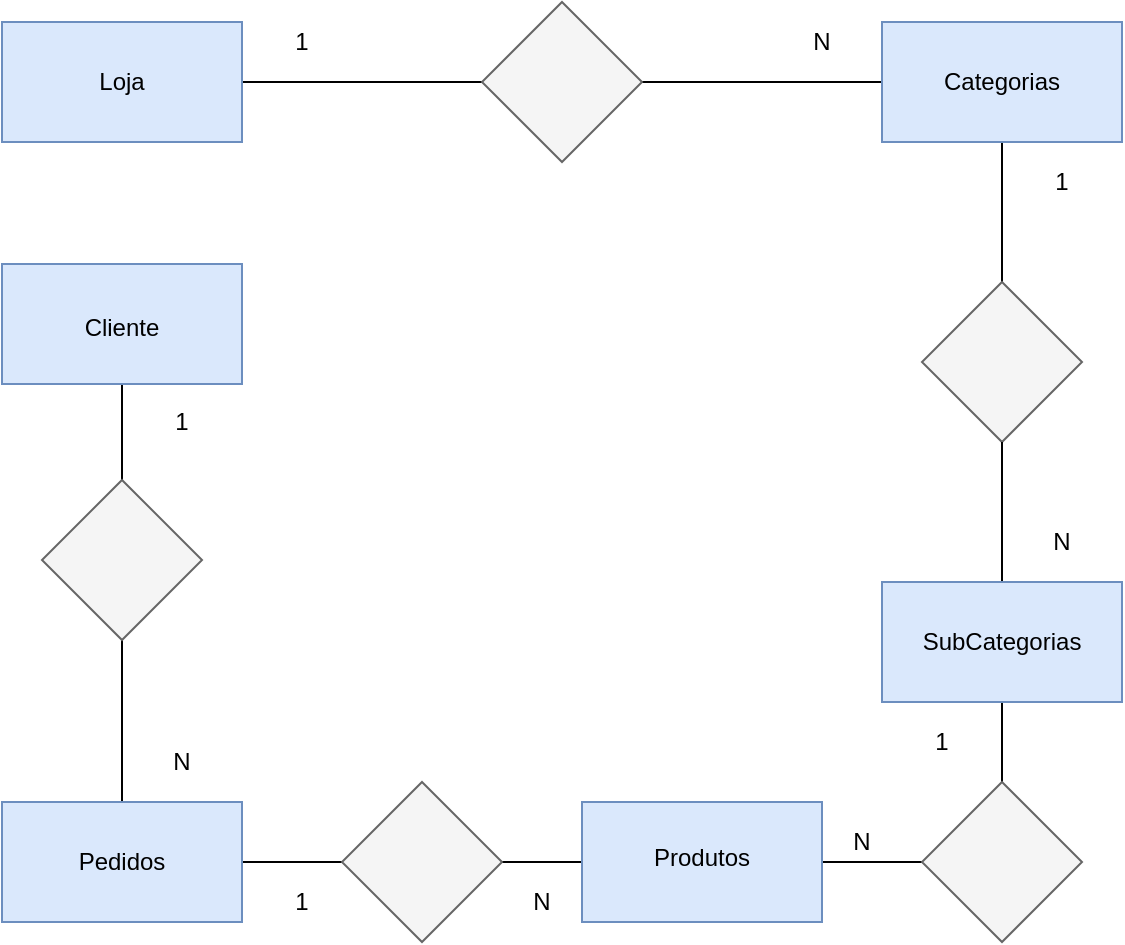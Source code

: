 <mxfile version="10.9.5" type="device"><diagram id="_zTHLPAA4YNBKC8GFrNE" name="Página-1"><mxGraphModel dx="926" dy="628" grid="1" gridSize="10" guides="1" tooltips="1" connect="1" arrows="1" fold="1" page="1" pageScale="1" pageWidth="827" pageHeight="1169" math="0" shadow="0"><root><mxCell id="0"/><mxCell id="1" parent="0"/><mxCell id="_nb3lHNs1chvNIpo-82W-10" style="edgeStyle=orthogonalEdgeStyle;rounded=0;orthogonalLoop=1;jettySize=auto;html=1;endArrow=none;endFill=0;" edge="1" parent="1" source="_nb3lHNs1chvNIpo-82W-1" target="_nb3lHNs1chvNIpo-82W-9"><mxGeometry relative="1" as="geometry"/></mxCell><mxCell id="_nb3lHNs1chvNIpo-82W-1" value="" style="rounded=0;whiteSpace=wrap;html=1;fillColor=#dae8fc;strokeColor=#6c8ebf;" vertex="1" parent="1"><mxGeometry x="80" y="390" width="120" height="60" as="geometry"/></mxCell><mxCell id="_nb3lHNs1chvNIpo-82W-2" value="Loja" style="text;html=1;strokeColor=none;fillColor=none;align=center;verticalAlign=middle;whiteSpace=wrap;rounded=0;" vertex="1" parent="1"><mxGeometry x="120" y="410" width="40" height="20" as="geometry"/></mxCell><mxCell id="_nb3lHNs1chvNIpo-82W-11" style="edgeStyle=orthogonalEdgeStyle;rounded=0;orthogonalLoop=1;jettySize=auto;html=1;endArrow=none;endFill=0;" edge="1" parent="1" source="_nb3lHNs1chvNIpo-82W-8"><mxGeometry relative="1" as="geometry"><mxPoint x="450" y="420" as="targetPoint"/></mxGeometry></mxCell><mxCell id="_nb3lHNs1chvNIpo-82W-17" style="edgeStyle=orthogonalEdgeStyle;rounded=0;orthogonalLoop=1;jettySize=auto;html=1;entryX=0.5;entryY=0;entryDx=0;entryDy=0;endArrow=none;endFill=0;" edge="1" parent="1" source="_nb3lHNs1chvNIpo-82W-8" target="_nb3lHNs1chvNIpo-82W-16"><mxGeometry relative="1" as="geometry"/></mxCell><mxCell id="_nb3lHNs1chvNIpo-82W-8" value="" style="rounded=0;whiteSpace=wrap;html=1;fillColor=#dae8fc;strokeColor=#6c8ebf;" vertex="1" parent="1"><mxGeometry x="520" y="390" width="120" height="60" as="geometry"/></mxCell><mxCell id="_nb3lHNs1chvNIpo-82W-13" style="edgeStyle=orthogonalEdgeStyle;rounded=0;orthogonalLoop=1;jettySize=auto;html=1;endArrow=none;endFill=0;" edge="1" parent="1" source="_nb3lHNs1chvNIpo-82W-9"><mxGeometry relative="1" as="geometry"><mxPoint x="470" y="420" as="targetPoint"/></mxGeometry></mxCell><mxCell id="_nb3lHNs1chvNIpo-82W-9" value="" style="rhombus;whiteSpace=wrap;html=1;fillColor=#f5f5f5;strokeColor=#666666;fontColor=#333333;" vertex="1" parent="1"><mxGeometry x="320" y="380" width="80" height="80" as="geometry"/></mxCell><mxCell id="_nb3lHNs1chvNIpo-82W-12" value="Categorias" style="text;html=1;strokeColor=none;fillColor=none;align=center;verticalAlign=middle;whiteSpace=wrap;rounded=0;" vertex="1" parent="1"><mxGeometry x="560" y="410" width="40" height="20" as="geometry"/></mxCell><mxCell id="_nb3lHNs1chvNIpo-82W-14" value="1" style="text;html=1;strokeColor=none;fillColor=none;align=center;verticalAlign=middle;whiteSpace=wrap;rounded=0;" vertex="1" parent="1"><mxGeometry x="210" y="390" width="40" height="20" as="geometry"/></mxCell><mxCell id="_nb3lHNs1chvNIpo-82W-15" value="N" style="text;html=1;strokeColor=none;fillColor=none;align=center;verticalAlign=middle;whiteSpace=wrap;rounded=0;" vertex="1" parent="1"><mxGeometry x="470" y="390" width="40" height="20" as="geometry"/></mxCell><mxCell id="_nb3lHNs1chvNIpo-82W-16" value="" style="rhombus;whiteSpace=wrap;html=1;fillColor=#f5f5f5;strokeColor=#666666;fontColor=#333333;" vertex="1" parent="1"><mxGeometry x="540" y="520" width="80" height="80" as="geometry"/></mxCell><mxCell id="_nb3lHNs1chvNIpo-82W-19" style="edgeStyle=orthogonalEdgeStyle;rounded=0;orthogonalLoop=1;jettySize=auto;html=1;entryX=0.5;entryY=1;entryDx=0;entryDy=0;endArrow=none;endFill=0;" edge="1" parent="1" source="_nb3lHNs1chvNIpo-82W-18" target="_nb3lHNs1chvNIpo-82W-16"><mxGeometry relative="1" as="geometry"/></mxCell><mxCell id="_nb3lHNs1chvNIpo-82W-30" style="edgeStyle=orthogonalEdgeStyle;rounded=0;orthogonalLoop=1;jettySize=auto;html=1;endArrow=none;endFill=0;" edge="1" parent="1" source="_nb3lHNs1chvNIpo-82W-18"><mxGeometry relative="1" as="geometry"><mxPoint x="580" y="780" as="targetPoint"/></mxGeometry></mxCell><mxCell id="_nb3lHNs1chvNIpo-82W-18" value="" style="rounded=0;whiteSpace=wrap;html=1;fillColor=#dae8fc;strokeColor=#6c8ebf;" vertex="1" parent="1"><mxGeometry x="520" y="670" width="120" height="60" as="geometry"/></mxCell><mxCell id="_nb3lHNs1chvNIpo-82W-20" value="SubCategorias" style="text;html=1;strokeColor=none;fillColor=none;align=center;verticalAlign=middle;whiteSpace=wrap;rounded=0;" vertex="1" parent="1"><mxGeometry x="560" y="690" width="40" height="20" as="geometry"/></mxCell><mxCell id="_nb3lHNs1chvNIpo-82W-21" value="1" style="text;html=1;strokeColor=none;fillColor=none;align=center;verticalAlign=middle;whiteSpace=wrap;rounded=0;" vertex="1" parent="1"><mxGeometry x="590" y="460" width="40" height="20" as="geometry"/></mxCell><mxCell id="_nb3lHNs1chvNIpo-82W-22" value="N" style="text;html=1;strokeColor=none;fillColor=none;align=center;verticalAlign=middle;whiteSpace=wrap;rounded=0;" vertex="1" parent="1"><mxGeometry x="590" y="640" width="40" height="20" as="geometry"/></mxCell><mxCell id="_nb3lHNs1chvNIpo-82W-25" style="edgeStyle=orthogonalEdgeStyle;rounded=0;orthogonalLoop=1;jettySize=auto;html=1;endArrow=none;endFill=0;" edge="1" parent="1" source="_nb3lHNs1chvNIpo-82W-23"><mxGeometry relative="1" as="geometry"><mxPoint x="140" y="619" as="targetPoint"/></mxGeometry></mxCell><mxCell id="_nb3lHNs1chvNIpo-82W-23" value="" style="rounded=0;whiteSpace=wrap;html=1;fillColor=#dae8fc;strokeColor=#6c8ebf;" vertex="1" parent="1"><mxGeometry x="80" y="511" width="120" height="60" as="geometry"/></mxCell><mxCell id="_nb3lHNs1chvNIpo-82W-24" value="Cliente" style="text;html=1;strokeColor=none;fillColor=none;align=center;verticalAlign=middle;whiteSpace=wrap;rounded=0;" vertex="1" parent="1"><mxGeometry x="120" y="533" width="40" height="20" as="geometry"/></mxCell><mxCell id="_nb3lHNs1chvNIpo-82W-28" style="edgeStyle=orthogonalEdgeStyle;rounded=0;orthogonalLoop=1;jettySize=auto;html=1;entryX=0.5;entryY=0;entryDx=0;entryDy=0;endArrow=none;endFill=0;" edge="1" parent="1" source="_nb3lHNs1chvNIpo-82W-26" target="_nb3lHNs1chvNIpo-82W-27"><mxGeometry relative="1" as="geometry"/></mxCell><mxCell id="_nb3lHNs1chvNIpo-82W-26" value="" style="rhombus;whiteSpace=wrap;html=1;fillColor=#f5f5f5;strokeColor=#666666;fontColor=#333333;" vertex="1" parent="1"><mxGeometry x="100" y="619" width="80" height="80" as="geometry"/></mxCell><mxCell id="_nb3lHNs1chvNIpo-82W-40" style="edgeStyle=orthogonalEdgeStyle;rounded=0;orthogonalLoop=1;jettySize=auto;html=1;entryX=0;entryY=0.5;entryDx=0;entryDy=0;endArrow=none;endFill=0;" edge="1" parent="1" source="_nb3lHNs1chvNIpo-82W-27" target="_nb3lHNs1chvNIpo-82W-39"><mxGeometry relative="1" as="geometry"/></mxCell><mxCell id="_nb3lHNs1chvNIpo-82W-27" value="" style="rounded=0;whiteSpace=wrap;html=1;fillColor=#dae8fc;strokeColor=#6c8ebf;" vertex="1" parent="1"><mxGeometry x="80" y="780" width="120" height="60" as="geometry"/></mxCell><mxCell id="_nb3lHNs1chvNIpo-82W-32" style="edgeStyle=orthogonalEdgeStyle;rounded=0;orthogonalLoop=1;jettySize=auto;html=1;endArrow=none;endFill=0;" edge="1" parent="1" source="_nb3lHNs1chvNIpo-82W-31" target="_nb3lHNs1chvNIpo-82W-33"><mxGeometry relative="1" as="geometry"><mxPoint x="470" y="810" as="targetPoint"/></mxGeometry></mxCell><mxCell id="_nb3lHNs1chvNIpo-82W-31" value="" style="rhombus;whiteSpace=wrap;html=1;fillColor=#f5f5f5;strokeColor=#666666;fontColor=#333333;" vertex="1" parent="1"><mxGeometry x="540" y="770" width="80" height="80" as="geometry"/></mxCell><mxCell id="_nb3lHNs1chvNIpo-82W-41" style="edgeStyle=orthogonalEdgeStyle;rounded=0;orthogonalLoop=1;jettySize=auto;html=1;entryX=1;entryY=0.5;entryDx=0;entryDy=0;endArrow=none;endFill=0;" edge="1" parent="1" source="_nb3lHNs1chvNIpo-82W-33" target="_nb3lHNs1chvNIpo-82W-39"><mxGeometry relative="1" as="geometry"/></mxCell><mxCell id="_nb3lHNs1chvNIpo-82W-33" value="" style="rounded=0;whiteSpace=wrap;html=1;fillColor=#dae8fc;strokeColor=#6c8ebf;" vertex="1" parent="1"><mxGeometry x="370" y="780" width="120" height="60" as="geometry"/></mxCell><mxCell id="_nb3lHNs1chvNIpo-82W-34" value="Produtos" style="text;html=1;strokeColor=none;fillColor=none;align=center;verticalAlign=middle;whiteSpace=wrap;rounded=0;" vertex="1" parent="1"><mxGeometry x="410" y="798" width="40" height="20" as="geometry"/></mxCell><mxCell id="_nb3lHNs1chvNIpo-82W-36" value="Pedidos" style="text;html=1;strokeColor=none;fillColor=none;align=center;verticalAlign=middle;whiteSpace=wrap;rounded=0;" vertex="1" parent="1"><mxGeometry x="120" y="800" width="40" height="20" as="geometry"/></mxCell><mxCell id="_nb3lHNs1chvNIpo-82W-37" value="1" style="text;html=1;strokeColor=none;fillColor=none;align=center;verticalAlign=middle;whiteSpace=wrap;rounded=0;" vertex="1" parent="1"><mxGeometry x="150" y="580" width="40" height="20" as="geometry"/></mxCell><mxCell id="_nb3lHNs1chvNIpo-82W-39" value="" style="rhombus;whiteSpace=wrap;html=1;fillColor=#f5f5f5;strokeColor=#666666;fontColor=#333333;" vertex="1" parent="1"><mxGeometry x="250" y="770" width="80" height="80" as="geometry"/></mxCell><mxCell id="_nb3lHNs1chvNIpo-82W-42" value="1" style="text;html=1;strokeColor=none;fillColor=none;align=center;verticalAlign=middle;whiteSpace=wrap;rounded=0;" vertex="1" parent="1"><mxGeometry x="210" y="820" width="40" height="20" as="geometry"/></mxCell><mxCell id="_nb3lHNs1chvNIpo-82W-43" value="N" style="text;html=1;strokeColor=none;fillColor=none;align=center;verticalAlign=middle;whiteSpace=wrap;rounded=0;" vertex="1" parent="1"><mxGeometry x="330" y="820" width="40" height="20" as="geometry"/></mxCell><mxCell id="_nb3lHNs1chvNIpo-82W-44" value="1" style="text;html=1;strokeColor=none;fillColor=none;align=center;verticalAlign=middle;whiteSpace=wrap;rounded=0;" vertex="1" parent="1"><mxGeometry x="530" y="740" width="40" height="20" as="geometry"/></mxCell><mxCell id="_nb3lHNs1chvNIpo-82W-45" value="N" style="text;html=1;strokeColor=none;fillColor=none;align=center;verticalAlign=middle;whiteSpace=wrap;rounded=0;" vertex="1" parent="1"><mxGeometry x="490" y="790" width="40" height="20" as="geometry"/></mxCell><mxCell id="_nb3lHNs1chvNIpo-82W-48" value="N" style="text;html=1;strokeColor=none;fillColor=none;align=center;verticalAlign=middle;whiteSpace=wrap;rounded=0;" vertex="1" parent="1"><mxGeometry x="150" y="750" width="40" height="20" as="geometry"/></mxCell></root></mxGraphModel></diagram></mxfile>